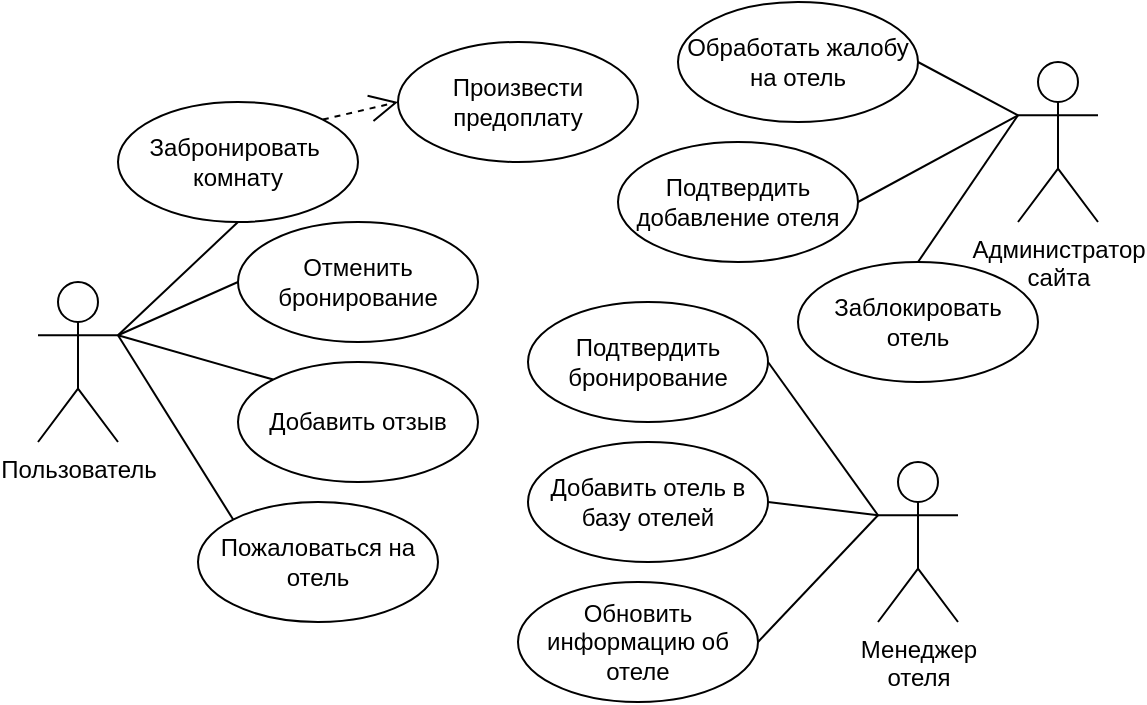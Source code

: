 <mxfile version="13.0.5" type="device"><diagram id="8-6BgK2P-FdNZ6kXq56x" name="Page-1"><mxGraphModel dx="1186" dy="605" grid="1" gridSize="10" guides="1" tooltips="1" connect="1" arrows="1" fold="1" page="1" pageScale="1" pageWidth="850" pageHeight="1100" math="0" shadow="0"><root><mxCell id="0"/><mxCell id="1" parent="0"/><mxCell id="PbFhlnC0R8GCgClI63ln-1" value="Пользователь" style="shape=umlActor;verticalLabelPosition=bottom;labelBackgroundColor=#ffffff;verticalAlign=top;html=1;" vertex="1" parent="1"><mxGeometry x="120" y="220" width="40" height="80" as="geometry"/></mxCell><mxCell id="PbFhlnC0R8GCgClI63ln-3" value="Менеджер&lt;br&gt;отеля" style="shape=umlActor;verticalLabelPosition=bottom;labelBackgroundColor=#ffffff;verticalAlign=top;html=1;" vertex="1" parent="1"><mxGeometry x="540" y="310" width="40" height="80" as="geometry"/></mxCell><mxCell id="PbFhlnC0R8GCgClI63ln-6" value="Администратор&lt;br&gt;сайта" style="shape=umlActor;verticalLabelPosition=bottom;labelBackgroundColor=#ffffff;verticalAlign=top;html=1;" vertex="1" parent="1"><mxGeometry x="610" y="110" width="40" height="80" as="geometry"/></mxCell><mxCell id="PbFhlnC0R8GCgClI63ln-9" value="Забронировать&amp;nbsp;&lt;br&gt;комнату" style="ellipse;whiteSpace=wrap;html=1;" vertex="1" parent="1"><mxGeometry x="160" y="130" width="120" height="60" as="geometry"/></mxCell><mxCell id="PbFhlnC0R8GCgClI63ln-11" value="Отменить бронирование" style="ellipse;whiteSpace=wrap;html=1;" vertex="1" parent="1"><mxGeometry x="220" y="190" width="120" height="60" as="geometry"/></mxCell><mxCell id="PbFhlnC0R8GCgClI63ln-15" value="Подтвердить&lt;br&gt;бронирование" style="ellipse;whiteSpace=wrap;html=1;" vertex="1" parent="1"><mxGeometry x="365" y="230" width="120" height="60" as="geometry"/></mxCell><mxCell id="PbFhlnC0R8GCgClI63ln-19" value="Произвести предоплату" style="ellipse;whiteSpace=wrap;html=1;" vertex="1" parent="1"><mxGeometry x="300" y="100" width="120" height="60" as="geometry"/></mxCell><mxCell id="PbFhlnC0R8GCgClI63ln-20" value="" style="endArrow=open;endFill=1;endSize=12;html=1;entryX=0;entryY=0.5;entryDx=0;entryDy=0;dashed=1;exitX=1;exitY=0;exitDx=0;exitDy=0;" edge="1" parent="1" source="PbFhlnC0R8GCgClI63ln-9" target="PbFhlnC0R8GCgClI63ln-19"><mxGeometry width="160" relative="1" as="geometry"><mxPoint x="290" y="280" as="sourcePoint"/><mxPoint x="437.574" y="358.787" as="targetPoint"/></mxGeometry></mxCell><mxCell id="PbFhlnC0R8GCgClI63ln-21" value="Добавить отзыв" style="ellipse;whiteSpace=wrap;html=1;" vertex="1" parent="1"><mxGeometry x="220" y="260" width="120" height="60" as="geometry"/></mxCell><mxCell id="PbFhlnC0R8GCgClI63ln-24" value="Пожаловаться на отель" style="ellipse;whiteSpace=wrap;html=1;" vertex="1" parent="1"><mxGeometry x="200" y="330" width="120" height="60" as="geometry"/></mxCell><mxCell id="PbFhlnC0R8GCgClI63ln-25" value="Обработать жалобу на отель" style="ellipse;whiteSpace=wrap;html=1;" vertex="1" parent="1"><mxGeometry x="440" y="80" width="120" height="60" as="geometry"/></mxCell><mxCell id="PbFhlnC0R8GCgClI63ln-26" value="Добавить отель в базу отелей" style="ellipse;whiteSpace=wrap;html=1;" vertex="1" parent="1"><mxGeometry x="365" y="300" width="120" height="60" as="geometry"/></mxCell><mxCell id="PbFhlnC0R8GCgClI63ln-28" value="" style="endArrow=none;html=1;entryX=0;entryY=0.333;entryDx=0;entryDy=0;entryPerimeter=0;exitX=1;exitY=0.5;exitDx=0;exitDy=0;" edge="1" parent="1" source="PbFhlnC0R8GCgClI63ln-15" target="PbFhlnC0R8GCgClI63ln-3"><mxGeometry width="50" height="50" relative="1" as="geometry"><mxPoint x="400" y="360" as="sourcePoint"/><mxPoint x="450" y="310" as="targetPoint"/></mxGeometry></mxCell><mxCell id="PbFhlnC0R8GCgClI63ln-29" value="" style="endArrow=none;html=1;entryX=0;entryY=0.333;entryDx=0;entryDy=0;entryPerimeter=0;exitX=1;exitY=0.5;exitDx=0;exitDy=0;" edge="1" parent="1" source="PbFhlnC0R8GCgClI63ln-26" target="PbFhlnC0R8GCgClI63ln-3"><mxGeometry width="50" height="50" relative="1" as="geometry"><mxPoint x="540" y="380" as="sourcePoint"/><mxPoint x="610" y="446.667" as="targetPoint"/></mxGeometry></mxCell><mxCell id="PbFhlnC0R8GCgClI63ln-30" value="Подтвердить добавление отеля" style="ellipse;whiteSpace=wrap;html=1;" vertex="1" parent="1"><mxGeometry x="410" y="150" width="120" height="60" as="geometry"/></mxCell><mxCell id="PbFhlnC0R8GCgClI63ln-31" value="" style="endArrow=none;html=1;entryX=1;entryY=0.5;entryDx=0;entryDy=0;exitX=0;exitY=0.333;exitDx=0;exitDy=0;exitPerimeter=0;" edge="1" parent="1" source="PbFhlnC0R8GCgClI63ln-6" target="PbFhlnC0R8GCgClI63ln-30"><mxGeometry width="50" height="50" relative="1" as="geometry"><mxPoint x="620" y="107" as="sourcePoint"/><mxPoint x="650" y="446.667" as="targetPoint"/></mxGeometry></mxCell><mxCell id="PbFhlnC0R8GCgClI63ln-32" value="" style="endArrow=none;html=1;entryX=1;entryY=0.5;entryDx=0;entryDy=0;exitX=0;exitY=0.333;exitDx=0;exitDy=0;exitPerimeter=0;" edge="1" parent="1" source="PbFhlnC0R8GCgClI63ln-6" target="PbFhlnC0R8GCgClI63ln-25"><mxGeometry width="50" height="50" relative="1" as="geometry"><mxPoint x="720" y="180" as="sourcePoint"/><mxPoint x="650" y="240" as="targetPoint"/></mxGeometry></mxCell><mxCell id="PbFhlnC0R8GCgClI63ln-36" value="" style="endArrow=none;html=1;entryX=1;entryY=0.333;entryDx=0;entryDy=0;exitX=0.5;exitY=1;exitDx=0;exitDy=0;entryPerimeter=0;" edge="1" parent="1" source="PbFhlnC0R8GCgClI63ln-9" target="PbFhlnC0R8GCgClI63ln-1"><mxGeometry width="50" height="50" relative="1" as="geometry"><mxPoint x="730" y="186.667" as="sourcePoint"/><mxPoint x="620" y="170" as="targetPoint"/></mxGeometry></mxCell><mxCell id="PbFhlnC0R8GCgClI63ln-37" value="" style="endArrow=none;html=1;exitX=0;exitY=0;exitDx=0;exitDy=0;entryX=1;entryY=0.333;entryDx=0;entryDy=0;entryPerimeter=0;" edge="1" parent="1" source="PbFhlnC0R8GCgClI63ln-24" target="PbFhlnC0R8GCgClI63ln-1"><mxGeometry width="50" height="50" relative="1" as="geometry"><mxPoint x="180" y="290" as="sourcePoint"/><mxPoint x="110" y="250" as="targetPoint"/></mxGeometry></mxCell><mxCell id="PbFhlnC0R8GCgClI63ln-38" value="" style="endArrow=none;html=1;entryX=1;entryY=0.333;entryDx=0;entryDy=0;exitX=0;exitY=0.5;exitDx=0;exitDy=0;entryPerimeter=0;" edge="1" parent="1" source="PbFhlnC0R8GCgClI63ln-11" target="PbFhlnC0R8GCgClI63ln-1"><mxGeometry width="50" height="50" relative="1" as="geometry"><mxPoint x="240" y="240" as="sourcePoint"/><mxPoint x="120" y="266.667" as="targetPoint"/></mxGeometry></mxCell><mxCell id="PbFhlnC0R8GCgClI63ln-39" value="" style="endArrow=none;html=1;entryX=1;entryY=0.333;entryDx=0;entryDy=0;exitX=0;exitY=0;exitDx=0;exitDy=0;entryPerimeter=0;" edge="1" parent="1" source="PbFhlnC0R8GCgClI63ln-21" target="PbFhlnC0R8GCgClI63ln-1"><mxGeometry width="50" height="50" relative="1" as="geometry"><mxPoint x="240" y="309.98" as="sourcePoint"/><mxPoint x="120" y="266.667" as="targetPoint"/></mxGeometry></mxCell><mxCell id="PbFhlnC0R8GCgClI63ln-42" value="Обновить информацию об отеле" style="ellipse;whiteSpace=wrap;html=1;" vertex="1" parent="1"><mxGeometry x="360" y="370" width="120" height="60" as="geometry"/></mxCell><mxCell id="PbFhlnC0R8GCgClI63ln-43" value="" style="endArrow=none;html=1;entryX=0;entryY=0.333;entryDx=0;entryDy=0;entryPerimeter=0;exitX=1;exitY=0.5;exitDx=0;exitDy=0;" edge="1" parent="1" source="PbFhlnC0R8GCgClI63ln-42" target="PbFhlnC0R8GCgClI63ln-3"><mxGeometry width="50" height="50" relative="1" as="geometry"><mxPoint x="580" y="470" as="sourcePoint"/><mxPoint x="740" y="366.667" as="targetPoint"/></mxGeometry></mxCell><mxCell id="PbFhlnC0R8GCgClI63ln-44" value="Заблокировать отель" style="ellipse;whiteSpace=wrap;html=1;" vertex="1" parent="1"><mxGeometry x="500" y="210" width="120" height="60" as="geometry"/></mxCell><mxCell id="PbFhlnC0R8GCgClI63ln-45" value="" style="endArrow=none;html=1;entryX=0.5;entryY=0;entryDx=0;entryDy=0;exitX=0;exitY=0.333;exitDx=0;exitDy=0;exitPerimeter=0;" edge="1" parent="1" source="PbFhlnC0R8GCgClI63ln-6" target="PbFhlnC0R8GCgClI63ln-44"><mxGeometry width="50" height="50" relative="1" as="geometry"><mxPoint x="670" y="170" as="sourcePoint"/><mxPoint x="550" y="230" as="targetPoint"/></mxGeometry></mxCell></root></mxGraphModel></diagram></mxfile>